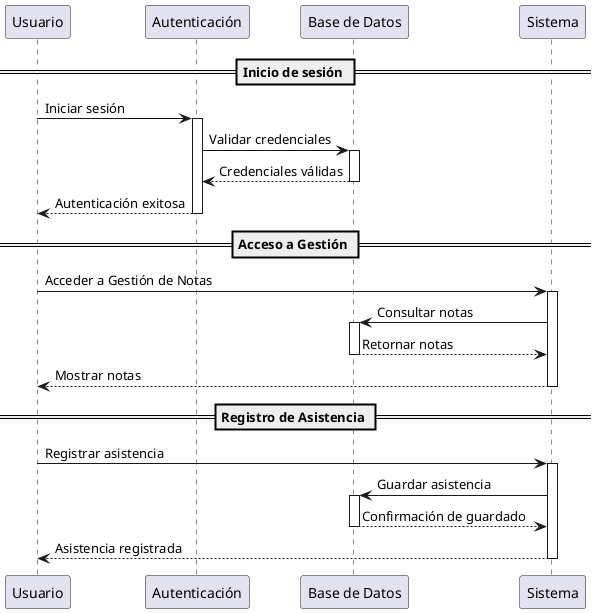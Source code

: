 @startuml diagrama_tiempo

participant "Usuario" as User
participant "Autenticación" as Auth
participant "Base de Datos" as DB
participant "Sistema" as System

== Inicio de sesión ==
User -> Auth : Iniciar sesión
activate Auth

Auth -> DB : Validar credenciales
activate DB
DB --> Auth : Credenciales válidas
deactivate DB

Auth --> User : Autenticación exitosa
deactivate Auth

== Acceso a Gestión ==
User -> System : Acceder a Gestión de Notas
activate System

System -> DB : Consultar notas
activate DB
DB --> System : Retornar notas
deactivate DB

System --> User : Mostrar notas
deactivate System

== Registro de Asistencia ==
User -> System : Registrar asistencia
activate System

System -> DB : Guardar asistencia
activate DB
DB --> System : Confirmación de guardado
deactivate DB

System --> User : Asistencia registrada
deactivate System

@enduml
